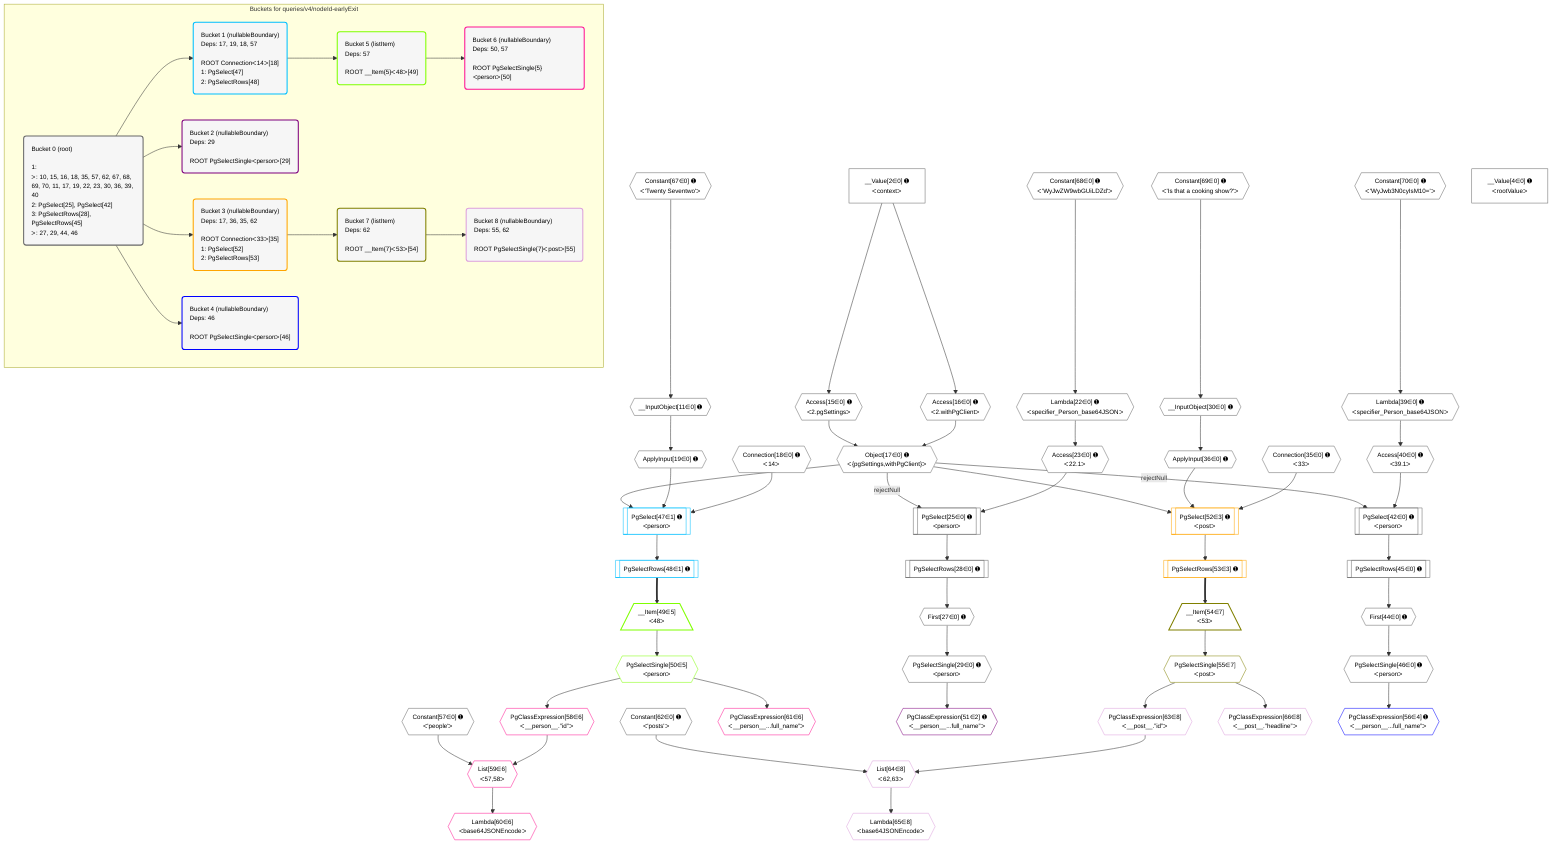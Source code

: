 %%{init: {'themeVariables': { 'fontSize': '12px'}}}%%
graph TD
    classDef path fill:#eee,stroke:#000,color:#000
    classDef plan fill:#fff,stroke-width:1px,color:#000
    classDef itemplan fill:#fff,stroke-width:2px,color:#000
    classDef unbatchedplan fill:#dff,stroke-width:1px,color:#000
    classDef sideeffectplan fill:#fcc,stroke-width:2px,color:#000
    classDef bucket fill:#f6f6f6,color:#000,stroke-width:2px,text-align:left


    %% plan dependencies
    __InputObject11{{"__InputObject[11∈0] ➊"}}:::plan
    Constant67{{"Constant[67∈0] ➊<br />ᐸ'Twenty Seventwo'ᐳ"}}:::plan
    Constant67 --> __InputObject11
    Object17{{"Object[17∈0] ➊<br />ᐸ{pgSettings,withPgClient}ᐳ"}}:::plan
    Access15{{"Access[15∈0] ➊<br />ᐸ2.pgSettingsᐳ"}}:::plan
    Access16{{"Access[16∈0] ➊<br />ᐸ2.withPgClientᐳ"}}:::plan
    Access15 & Access16 --> Object17
    PgSelect25[["PgSelect[25∈0] ➊<br />ᐸpersonᐳ"]]:::plan
    Access23{{"Access[23∈0] ➊<br />ᐸ22.1ᐳ"}}:::plan
    Object17 -->|rejectNull| PgSelect25
    Access23 --> PgSelect25
    __InputObject30{{"__InputObject[30∈0] ➊"}}:::plan
    Constant69{{"Constant[69∈0] ➊<br />ᐸ'Is that a cooking show?'ᐳ"}}:::plan
    Constant69 --> __InputObject30
    PgSelect42[["PgSelect[42∈0] ➊<br />ᐸpersonᐳ"]]:::plan
    Access40{{"Access[40∈0] ➊<br />ᐸ39.1ᐳ"}}:::plan
    Object17 -->|rejectNull| PgSelect42
    Access40 --> PgSelect42
    __Value2["__Value[2∈0] ➊<br />ᐸcontextᐳ"]:::plan
    __Value2 --> Access15
    __Value2 --> Access16
    ApplyInput19{{"ApplyInput[19∈0] ➊"}}:::plan
    __InputObject11 --> ApplyInput19
    Lambda22{{"Lambda[22∈0] ➊<br />ᐸspecifier_Person_base64JSONᐳ"}}:::plan
    Constant68{{"Constant[68∈0] ➊<br />ᐸ'WyJwZW9wbGUiLDZd'ᐳ"}}:::plan
    Constant68 --> Lambda22
    Lambda22 --> Access23
    First27{{"First[27∈0] ➊"}}:::plan
    PgSelectRows28[["PgSelectRows[28∈0] ➊"]]:::plan
    PgSelectRows28 --> First27
    PgSelect25 --> PgSelectRows28
    PgSelectSingle29{{"PgSelectSingle[29∈0] ➊<br />ᐸpersonᐳ"}}:::plan
    First27 --> PgSelectSingle29
    ApplyInput36{{"ApplyInput[36∈0] ➊"}}:::plan
    __InputObject30 --> ApplyInput36
    Lambda39{{"Lambda[39∈0] ➊<br />ᐸspecifier_Person_base64JSONᐳ"}}:::plan
    Constant70{{"Constant[70∈0] ➊<br />ᐸ'WyJwb3N0cyIsM10='ᐳ"}}:::plan
    Constant70 --> Lambda39
    Lambda39 --> Access40
    First44{{"First[44∈0] ➊"}}:::plan
    PgSelectRows45[["PgSelectRows[45∈0] ➊"]]:::plan
    PgSelectRows45 --> First44
    PgSelect42 --> PgSelectRows45
    PgSelectSingle46{{"PgSelectSingle[46∈0] ➊<br />ᐸpersonᐳ"}}:::plan
    First44 --> PgSelectSingle46
    __Value4["__Value[4∈0] ➊<br />ᐸrootValueᐳ"]:::plan
    Connection18{{"Connection[18∈0] ➊<br />ᐸ14ᐳ"}}:::plan
    Connection35{{"Connection[35∈0] ➊<br />ᐸ33ᐳ"}}:::plan
    Constant57{{"Constant[57∈0] ➊<br />ᐸ'people'ᐳ"}}:::plan
    Constant62{{"Constant[62∈0] ➊<br />ᐸ'posts'ᐳ"}}:::plan
    PgSelect47[["PgSelect[47∈1] ➊<br />ᐸpersonᐳ"]]:::plan
    Object17 & ApplyInput19 & Connection18 --> PgSelect47
    PgSelectRows48[["PgSelectRows[48∈1] ➊"]]:::plan
    PgSelect47 --> PgSelectRows48
    __Item49[/"__Item[49∈5]<br />ᐸ48ᐳ"\]:::itemplan
    PgSelectRows48 ==> __Item49
    PgSelectSingle50{{"PgSelectSingle[50∈5]<br />ᐸpersonᐳ"}}:::plan
    __Item49 --> PgSelectSingle50
    List59{{"List[59∈6]<br />ᐸ57,58ᐳ"}}:::plan
    PgClassExpression58{{"PgClassExpression[58∈6]<br />ᐸ__person__.”id”ᐳ"}}:::plan
    Constant57 & PgClassExpression58 --> List59
    PgSelectSingle50 --> PgClassExpression58
    Lambda60{{"Lambda[60∈6]<br />ᐸbase64JSONEncodeᐳ"}}:::plan
    List59 --> Lambda60
    PgClassExpression61{{"PgClassExpression[61∈6]<br />ᐸ__person__...full_name”ᐳ"}}:::plan
    PgSelectSingle50 --> PgClassExpression61
    PgClassExpression51{{"PgClassExpression[51∈2] ➊<br />ᐸ__person__...full_name”ᐳ"}}:::plan
    PgSelectSingle29 --> PgClassExpression51
    PgSelect52[["PgSelect[52∈3] ➊<br />ᐸpostᐳ"]]:::plan
    Object17 & ApplyInput36 & Connection35 --> PgSelect52
    PgSelectRows53[["PgSelectRows[53∈3] ➊"]]:::plan
    PgSelect52 --> PgSelectRows53
    __Item54[/"__Item[54∈7]<br />ᐸ53ᐳ"\]:::itemplan
    PgSelectRows53 ==> __Item54
    PgSelectSingle55{{"PgSelectSingle[55∈7]<br />ᐸpostᐳ"}}:::plan
    __Item54 --> PgSelectSingle55
    List64{{"List[64∈8]<br />ᐸ62,63ᐳ"}}:::plan
    PgClassExpression63{{"PgClassExpression[63∈8]<br />ᐸ__post__.”id”ᐳ"}}:::plan
    Constant62 & PgClassExpression63 --> List64
    PgSelectSingle55 --> PgClassExpression63
    Lambda65{{"Lambda[65∈8]<br />ᐸbase64JSONEncodeᐳ"}}:::plan
    List64 --> Lambda65
    PgClassExpression66{{"PgClassExpression[66∈8]<br />ᐸ__post__.”headline”ᐳ"}}:::plan
    PgSelectSingle55 --> PgClassExpression66
    PgClassExpression56{{"PgClassExpression[56∈4] ➊<br />ᐸ__person__...full_name”ᐳ"}}:::plan
    PgSelectSingle46 --> PgClassExpression56

    %% define steps

    subgraph "Buckets for queries/v4/nodeId-earlyExit"
    Bucket0("Bucket 0 (root)<br /><br />1: <br />ᐳ: 10, 15, 16, 18, 35, 57, 62, 67, 68, 69, 70, 11, 17, 19, 22, 23, 30, 36, 39, 40<br />2: PgSelect[25], PgSelect[42]<br />3: PgSelectRows[28], PgSelectRows[45]<br />ᐳ: 27, 29, 44, 46"):::bucket
    classDef bucket0 stroke:#696969
    class Bucket0,__Value2,__Value4,__InputObject11,Access15,Access16,Object17,Connection18,ApplyInput19,Lambda22,Access23,PgSelect25,First27,PgSelectRows28,PgSelectSingle29,__InputObject30,Connection35,ApplyInput36,Lambda39,Access40,PgSelect42,First44,PgSelectRows45,PgSelectSingle46,Constant57,Constant62,Constant67,Constant68,Constant69,Constant70 bucket0
    Bucket1("Bucket 1 (nullableBoundary)<br />Deps: 17, 19, 18, 57<br /><br />ROOT Connectionᐸ14ᐳ[18]<br />1: PgSelect[47]<br />2: PgSelectRows[48]"):::bucket
    classDef bucket1 stroke:#00bfff
    class Bucket1,PgSelect47,PgSelectRows48 bucket1
    Bucket2("Bucket 2 (nullableBoundary)<br />Deps: 29<br /><br />ROOT PgSelectSingleᐸpersonᐳ[29]"):::bucket
    classDef bucket2 stroke:#7f007f
    class Bucket2,PgClassExpression51 bucket2
    Bucket3("Bucket 3 (nullableBoundary)<br />Deps: 17, 36, 35, 62<br /><br />ROOT Connectionᐸ33ᐳ[35]<br />1: PgSelect[52]<br />2: PgSelectRows[53]"):::bucket
    classDef bucket3 stroke:#ffa500
    class Bucket3,PgSelect52,PgSelectRows53 bucket3
    Bucket4("Bucket 4 (nullableBoundary)<br />Deps: 46<br /><br />ROOT PgSelectSingleᐸpersonᐳ[46]"):::bucket
    classDef bucket4 stroke:#0000ff
    class Bucket4,PgClassExpression56 bucket4
    Bucket5("Bucket 5 (listItem)<br />Deps: 57<br /><br />ROOT __Item{5}ᐸ48ᐳ[49]"):::bucket
    classDef bucket5 stroke:#7fff00
    class Bucket5,__Item49,PgSelectSingle50 bucket5
    Bucket6("Bucket 6 (nullableBoundary)<br />Deps: 50, 57<br /><br />ROOT PgSelectSingle{5}ᐸpersonᐳ[50]"):::bucket
    classDef bucket6 stroke:#ff1493
    class Bucket6,PgClassExpression58,List59,Lambda60,PgClassExpression61 bucket6
    Bucket7("Bucket 7 (listItem)<br />Deps: 62<br /><br />ROOT __Item{7}ᐸ53ᐳ[54]"):::bucket
    classDef bucket7 stroke:#808000
    class Bucket7,__Item54,PgSelectSingle55 bucket7
    Bucket8("Bucket 8 (nullableBoundary)<br />Deps: 55, 62<br /><br />ROOT PgSelectSingle{7}ᐸpostᐳ[55]"):::bucket
    classDef bucket8 stroke:#dda0dd
    class Bucket8,PgClassExpression63,List64,Lambda65,PgClassExpression66 bucket8
    Bucket0 --> Bucket1 & Bucket2 & Bucket3 & Bucket4
    Bucket1 --> Bucket5
    Bucket3 --> Bucket7
    Bucket5 --> Bucket6
    Bucket7 --> Bucket8
    end
